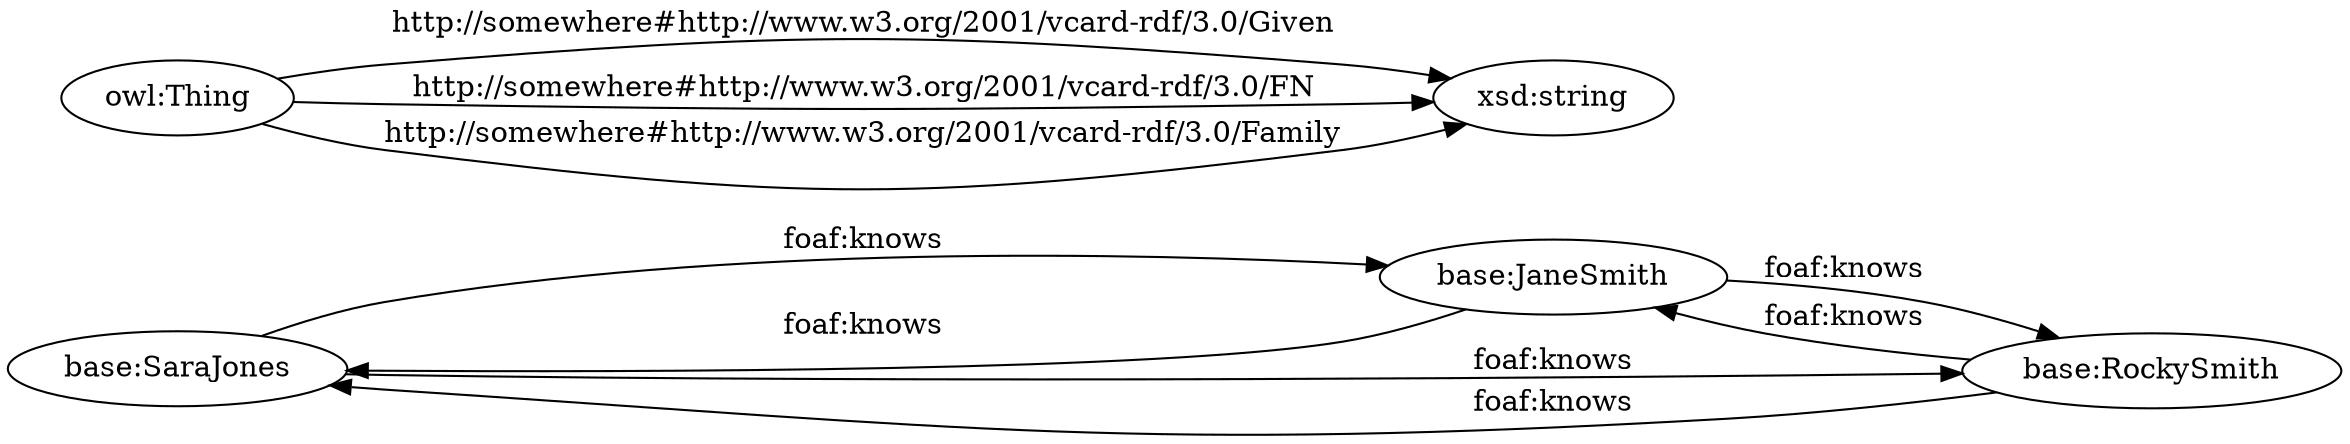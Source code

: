 digraph ar2dtool_diagram { 
rankdir=LR;
size="1501"
	"base:SaraJones" -> "base:JaneSmith" [ label = "foaf:knows" ];
	"base:SaraJones" -> "base:RockySmith" [ label = "foaf:knows" ];
	"base:RockySmith" -> "base:SaraJones" [ label = "foaf:knows" ];
	"base:RockySmith" -> "base:JaneSmith" [ label = "foaf:knows" ];
	"base:JaneSmith" -> "base:SaraJones" [ label = "foaf:knows" ];
	"base:JaneSmith" -> "base:RockySmith" [ label = "foaf:knows" ];
	"owl:Thing" -> "xsd:string" [ label = "http://somewhere#http://www.w3.org/2001/vcard-rdf/3.0/Given" ];
	"owl:Thing" -> "xsd:string" [ label = "http://somewhere#http://www.w3.org/2001/vcard-rdf/3.0/FN" ];
	"owl:Thing" -> "xsd:string" [ label = "http://somewhere#http://www.w3.org/2001/vcard-rdf/3.0/Family" ];

}
